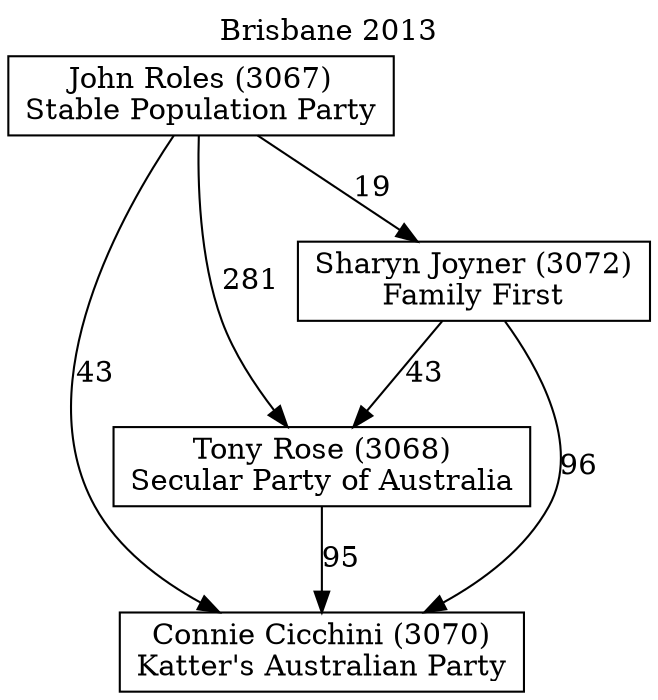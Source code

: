 // House preference flow
digraph "Connie Cicchini (3070)_Brisbane_2013" {
	graph [label="Brisbane 2013" labelloc=t mclimit=10]
	node [shape=box]
	"Connie Cicchini (3070)" [label="Connie Cicchini (3070)
Katter's Australian Party"]
	"Tony Rose (3068)" [label="Tony Rose (3068)
Secular Party of Australia"]
	"Sharyn Joyner (3072)" [label="Sharyn Joyner (3072)
Family First"]
	"John Roles (3067)" [label="John Roles (3067)
Stable Population Party"]
	"Tony Rose (3068)" -> "Connie Cicchini (3070)" [label=95]
	"Sharyn Joyner (3072)" -> "Tony Rose (3068)" [label=43]
	"John Roles (3067)" -> "Sharyn Joyner (3072)" [label=19]
	"Sharyn Joyner (3072)" -> "Connie Cicchini (3070)" [label=96]
	"John Roles (3067)" -> "Connie Cicchini (3070)" [label=43]
	"John Roles (3067)" -> "Tony Rose (3068)" [label=281]
}
